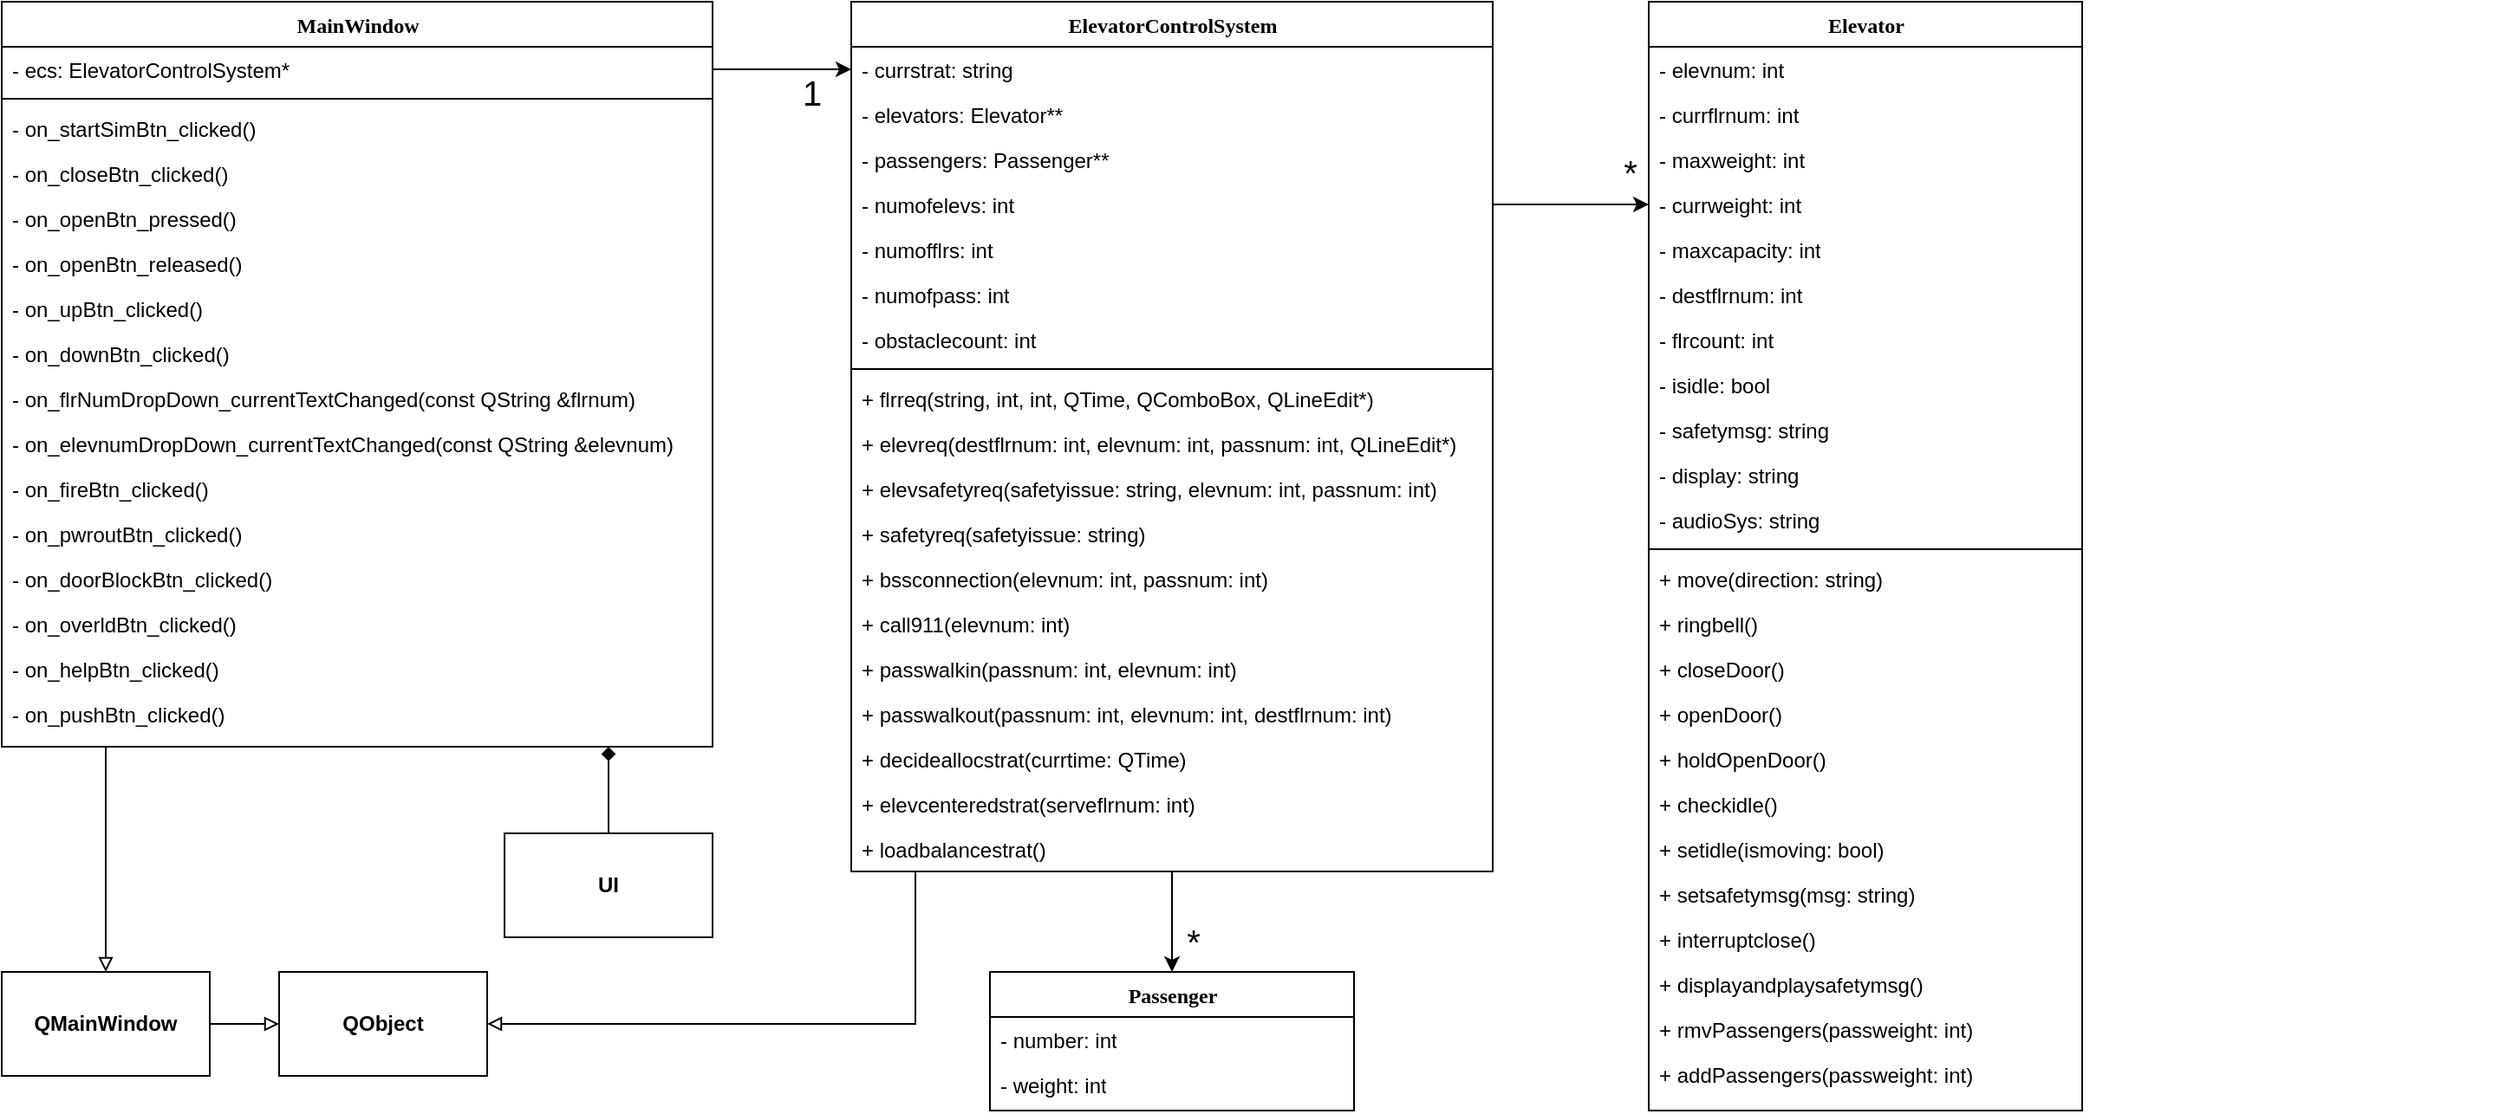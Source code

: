 <mxfile version="21.0.8" type="device"><diagram name="Page-1" id="6133507b-19e7-1e82-6fc7-422aa6c4b21f"><mxGraphModel dx="2534" dy="1614" grid="1" gridSize="10" guides="1" tooltips="1" connect="1" arrows="1" fold="1" page="1" pageScale="1" pageWidth="1100" pageHeight="850" background="none" math="0" shadow="0"><root><mxCell id="0"/><mxCell id="1" parent="0"/><mxCell id="78961159f06e98e8-17" value="Elevator" style="swimlane;html=1;fontStyle=1;align=center;verticalAlign=top;childLayout=stackLayout;horizontal=1;startSize=26;horizontalStack=0;resizeParent=1;resizeLast=0;collapsible=1;marginBottom=0;swimlaneFillColor=#ffffff;rounded=0;shadow=0;comic=0;labelBackgroundColor=none;strokeWidth=1;fillColor=none;fontFamily=Verdana;fontSize=12" parent="1" vertex="1"><mxGeometry x="-130" y="-380" width="250" height="640" as="geometry"/></mxCell><mxCell id="78961159f06e98e8-23" value="- elevnum: int" style="text;html=1;strokeColor=none;fillColor=none;align=left;verticalAlign=top;spacingLeft=4;spacingRight=4;whiteSpace=wrap;overflow=hidden;rotatable=0;points=[[0,0.5],[1,0.5]];portConstraint=eastwest;" parent="78961159f06e98e8-17" vertex="1"><mxGeometry y="26" width="250" height="26" as="geometry"/></mxCell><mxCell id="78961159f06e98e8-24" value="- currflrnum: int" style="text;html=1;strokeColor=none;fillColor=none;align=left;verticalAlign=top;spacingLeft=4;spacingRight=4;whiteSpace=wrap;overflow=hidden;rotatable=0;points=[[0,0.5],[1,0.5]];portConstraint=eastwest;" parent="78961159f06e98e8-17" vertex="1"><mxGeometry y="52" width="250" height="26" as="geometry"/></mxCell><mxCell id="xghA-JyZ0pDBrD_NkhFE-24" value="- maxweight: int" style="text;html=1;strokeColor=none;fillColor=none;align=left;verticalAlign=top;spacingLeft=4;spacingRight=4;whiteSpace=wrap;overflow=hidden;rotatable=0;points=[[0,0.5],[1,0.5]];portConstraint=eastwest;" parent="78961159f06e98e8-17" vertex="1"><mxGeometry y="78" width="250" height="26" as="geometry"/></mxCell><mxCell id="anxFYcFztENZERiEh--X-12" value="- currweight: int" style="text;html=1;strokeColor=none;fillColor=none;align=left;verticalAlign=top;spacingLeft=4;spacingRight=4;whiteSpace=wrap;overflow=hidden;rotatable=0;points=[[0,0.5],[1,0.5]];portConstraint=eastwest;" vertex="1" parent="78961159f06e98e8-17"><mxGeometry y="104" width="250" height="26" as="geometry"/></mxCell><mxCell id="xghA-JyZ0pDBrD_NkhFE-25" value="- maxcapacity: int" style="text;html=1;strokeColor=none;fillColor=none;align=left;verticalAlign=top;spacingLeft=4;spacingRight=4;whiteSpace=wrap;overflow=hidden;rotatable=0;points=[[0,0.5],[1,0.5]];portConstraint=eastwest;" parent="78961159f06e98e8-17" vertex="1"><mxGeometry y="130" width="250" height="26" as="geometry"/></mxCell><mxCell id="xghA-JyZ0pDBrD_NkhFE-26" value="- destflrnum: int" style="text;html=1;strokeColor=none;fillColor=none;align=left;verticalAlign=top;spacingLeft=4;spacingRight=4;whiteSpace=wrap;overflow=hidden;rotatable=0;points=[[0,0.5],[1,0.5]];portConstraint=eastwest;" parent="78961159f06e98e8-17" vertex="1"><mxGeometry y="156" width="250" height="26" as="geometry"/></mxCell><mxCell id="anxFYcFztENZERiEh--X-13" value="- flrcount: int" style="text;html=1;strokeColor=none;fillColor=none;align=left;verticalAlign=top;spacingLeft=4;spacingRight=4;whiteSpace=wrap;overflow=hidden;rotatable=0;points=[[0,0.5],[1,0.5]];portConstraint=eastwest;" vertex="1" parent="78961159f06e98e8-17"><mxGeometry y="182" width="250" height="26" as="geometry"/></mxCell><mxCell id="anxFYcFztENZERiEh--X-14" value="- isidle: bool" style="text;html=1;strokeColor=none;fillColor=none;align=left;verticalAlign=top;spacingLeft=4;spacingRight=4;whiteSpace=wrap;overflow=hidden;rotatable=0;points=[[0,0.5],[1,0.5]];portConstraint=eastwest;" vertex="1" parent="78961159f06e98e8-17"><mxGeometry y="208" width="250" height="26" as="geometry"/></mxCell><mxCell id="anxFYcFztENZERiEh--X-15" value="- safetymsg: string" style="text;html=1;strokeColor=none;fillColor=none;align=left;verticalAlign=top;spacingLeft=4;spacingRight=4;whiteSpace=wrap;overflow=hidden;rotatable=0;points=[[0,0.5],[1,0.5]];portConstraint=eastwest;" vertex="1" parent="78961159f06e98e8-17"><mxGeometry y="234" width="250" height="26" as="geometry"/></mxCell><mxCell id="anxFYcFztENZERiEh--X-16" value="- display: string" style="text;html=1;strokeColor=none;fillColor=none;align=left;verticalAlign=top;spacingLeft=4;spacingRight=4;whiteSpace=wrap;overflow=hidden;rotatable=0;points=[[0,0.5],[1,0.5]];portConstraint=eastwest;" vertex="1" parent="78961159f06e98e8-17"><mxGeometry y="260" width="250" height="26" as="geometry"/></mxCell><mxCell id="anxFYcFztENZERiEh--X-18" value="- audioSys: string" style="text;html=1;strokeColor=none;fillColor=none;align=left;verticalAlign=top;spacingLeft=4;spacingRight=4;whiteSpace=wrap;overflow=hidden;rotatable=0;points=[[0,0.5],[1,0.5]];portConstraint=eastwest;" vertex="1" parent="78961159f06e98e8-17"><mxGeometry y="286" width="250" height="26" as="geometry"/></mxCell><mxCell id="78961159f06e98e8-19" value="" style="line;html=1;strokeWidth=1;fillColor=none;align=left;verticalAlign=middle;spacingTop=-1;spacingLeft=3;spacingRight=3;rotatable=0;labelPosition=right;points=[];portConstraint=eastwest;" parent="78961159f06e98e8-17" vertex="1"><mxGeometry y="312" width="250" height="8" as="geometry"/></mxCell><mxCell id="anxFYcFztENZERiEh--X-27" value="+ move(direction: string)" style="text;html=1;strokeColor=none;fillColor=none;align=left;verticalAlign=top;spacingLeft=4;spacingRight=4;whiteSpace=wrap;overflow=hidden;rotatable=0;points=[[0,0.5],[1,0.5]];portConstraint=eastwest;" vertex="1" parent="78961159f06e98e8-17"><mxGeometry y="320" width="250" height="26" as="geometry"/></mxCell><mxCell id="anxFYcFztENZERiEh--X-25" value="+ ringbell()" style="text;html=1;strokeColor=none;fillColor=none;align=left;verticalAlign=top;spacingLeft=4;spacingRight=4;whiteSpace=wrap;overflow=hidden;rotatable=0;points=[[0,0.5],[1,0.5]];portConstraint=eastwest;" vertex="1" parent="78961159f06e98e8-17"><mxGeometry y="346" width="250" height="26" as="geometry"/></mxCell><mxCell id="anxFYcFztENZERiEh--X-26" value="+ closeDoor()" style="text;html=1;strokeColor=none;fillColor=none;align=left;verticalAlign=top;spacingLeft=4;spacingRight=4;whiteSpace=wrap;overflow=hidden;rotatable=0;points=[[0,0.5],[1,0.5]];portConstraint=eastwest;" vertex="1" parent="78961159f06e98e8-17"><mxGeometry y="372" width="250" height="26" as="geometry"/></mxCell><mxCell id="anxFYcFztENZERiEh--X-31" value="+ openDoor()" style="text;html=1;strokeColor=none;fillColor=none;align=left;verticalAlign=top;spacingLeft=4;spacingRight=4;whiteSpace=wrap;overflow=hidden;rotatable=0;points=[[0,0.5],[1,0.5]];portConstraint=eastwest;" vertex="1" parent="78961159f06e98e8-17"><mxGeometry y="398" width="250" height="26" as="geometry"/></mxCell><mxCell id="anxFYcFztENZERiEh--X-32" value="+ holdOpenDoor()" style="text;html=1;strokeColor=none;fillColor=none;align=left;verticalAlign=top;spacingLeft=4;spacingRight=4;whiteSpace=wrap;overflow=hidden;rotatable=0;points=[[0,0.5],[1,0.5]];portConstraint=eastwest;" vertex="1" parent="78961159f06e98e8-17"><mxGeometry y="424" width="250" height="26" as="geometry"/></mxCell><mxCell id="anxFYcFztENZERiEh--X-33" value="+ checkidle()" style="text;html=1;strokeColor=none;fillColor=none;align=left;verticalAlign=top;spacingLeft=4;spacingRight=4;whiteSpace=wrap;overflow=hidden;rotatable=0;points=[[0,0.5],[1,0.5]];portConstraint=eastwest;" vertex="1" parent="78961159f06e98e8-17"><mxGeometry y="450" width="250" height="26" as="geometry"/></mxCell><mxCell id="anxFYcFztENZERiEh--X-34" value="+ setidle(ismoving: bool)" style="text;html=1;strokeColor=none;fillColor=none;align=left;verticalAlign=top;spacingLeft=4;spacingRight=4;whiteSpace=wrap;overflow=hidden;rotatable=0;points=[[0,0.5],[1,0.5]];portConstraint=eastwest;" vertex="1" parent="78961159f06e98e8-17"><mxGeometry y="476" width="250" height="26" as="geometry"/></mxCell><mxCell id="anxFYcFztENZERiEh--X-35" value="+ setsafetymsg(msg: string)" style="text;html=1;strokeColor=none;fillColor=none;align=left;verticalAlign=top;spacingLeft=4;spacingRight=4;whiteSpace=wrap;overflow=hidden;rotatable=0;points=[[0,0.5],[1,0.5]];portConstraint=eastwest;" vertex="1" parent="78961159f06e98e8-17"><mxGeometry y="502" width="250" height="26" as="geometry"/></mxCell><mxCell id="anxFYcFztENZERiEh--X-28" value="+ interruptclose()" style="text;html=1;strokeColor=none;fillColor=none;align=left;verticalAlign=top;spacingLeft=4;spacingRight=4;whiteSpace=wrap;overflow=hidden;rotatable=0;points=[[0,0.5],[1,0.5]];portConstraint=eastwest;" vertex="1" parent="78961159f06e98e8-17"><mxGeometry y="528" width="250" height="26" as="geometry"/></mxCell><mxCell id="anxFYcFztENZERiEh--X-36" value="+ displayandplaysafetymsg()" style="text;html=1;strokeColor=none;fillColor=none;align=left;verticalAlign=top;spacingLeft=4;spacingRight=4;whiteSpace=wrap;overflow=hidden;rotatable=0;points=[[0,0.5],[1,0.5]];portConstraint=eastwest;" vertex="1" parent="78961159f06e98e8-17"><mxGeometry y="554" width="250" height="26" as="geometry"/></mxCell><mxCell id="anxFYcFztENZERiEh--X-30" value="+ rmvPassengers(passweight: int)" style="text;html=1;strokeColor=none;fillColor=none;align=left;verticalAlign=top;spacingLeft=4;spacingRight=4;whiteSpace=wrap;overflow=hidden;rotatable=0;points=[[0,0.5],[1,0.5]];portConstraint=eastwest;" vertex="1" parent="78961159f06e98e8-17"><mxGeometry y="580" width="250" height="26" as="geometry"/></mxCell><mxCell id="anxFYcFztENZERiEh--X-29" value="+ addPassengers(passweight: int)" style="text;html=1;strokeColor=none;fillColor=none;align=left;verticalAlign=top;spacingLeft=4;spacingRight=4;whiteSpace=wrap;overflow=hidden;rotatable=0;points=[[0,0.5],[1,0.5]];portConstraint=eastwest;" vertex="1" parent="78961159f06e98e8-17"><mxGeometry y="606" width="250" height="26" as="geometry"/></mxCell><mxCell id="78961159f06e98e8-69" value="ElevatorControlSystem" style="swimlane;html=1;fontStyle=1;align=center;verticalAlign=top;childLayout=stackLayout;horizontal=1;startSize=26;horizontalStack=0;resizeParent=1;resizeLast=0;collapsible=1;marginBottom=0;swimlaneFillColor=#ffffff;rounded=0;shadow=0;comic=0;labelBackgroundColor=none;strokeWidth=1;fillColor=none;fontFamily=Verdana;fontSize=12" parent="1" vertex="1"><mxGeometry x="-590" y="-380" width="370" height="502" as="geometry"/></mxCell><mxCell id="78961159f06e98e8-70" value="- currstrat: string" style="text;html=1;strokeColor=none;fillColor=none;align=left;verticalAlign=top;spacingLeft=4;spacingRight=4;whiteSpace=wrap;overflow=hidden;rotatable=0;points=[[0,0.5],[1,0.5]];portConstraint=eastwest;" parent="78961159f06e98e8-69" vertex="1"><mxGeometry y="26" width="370" height="26" as="geometry"/></mxCell><mxCell id="xghA-JyZ0pDBrD_NkhFE-53" value="- elevators: Elevator**" style="text;html=1;strokeColor=none;fillColor=none;align=left;verticalAlign=top;spacingLeft=4;spacingRight=4;whiteSpace=wrap;overflow=hidden;rotatable=0;points=[[0,0.5],[1,0.5]];portConstraint=eastwest;" parent="78961159f06e98e8-69" vertex="1"><mxGeometry y="52" width="370" height="26" as="geometry"/></mxCell><mxCell id="xghA-JyZ0pDBrD_NkhFE-76" value="- passengers: Passenger**" style="text;html=1;strokeColor=none;fillColor=none;align=left;verticalAlign=top;spacingLeft=4;spacingRight=4;whiteSpace=wrap;overflow=hidden;rotatable=0;points=[[0,0.5],[1,0.5]];portConstraint=eastwest;" parent="78961159f06e98e8-69" vertex="1"><mxGeometry y="78" width="370" height="26" as="geometry"/></mxCell><mxCell id="anxFYcFztENZERiEh--X-37" value="- numofelevs: int" style="text;html=1;strokeColor=none;fillColor=none;align=left;verticalAlign=top;spacingLeft=4;spacingRight=4;whiteSpace=wrap;overflow=hidden;rotatable=0;points=[[0,0.5],[1,0.5]];portConstraint=eastwest;" vertex="1" parent="78961159f06e98e8-69"><mxGeometry y="104" width="370" height="26" as="geometry"/></mxCell><mxCell id="anxFYcFztENZERiEh--X-40" value="- numofflrs: int" style="text;html=1;strokeColor=none;fillColor=none;align=left;verticalAlign=top;spacingLeft=4;spacingRight=4;whiteSpace=wrap;overflow=hidden;rotatable=0;points=[[0,0.5],[1,0.5]];portConstraint=eastwest;" vertex="1" parent="78961159f06e98e8-69"><mxGeometry y="130" width="370" height="26" as="geometry"/></mxCell><mxCell id="anxFYcFztENZERiEh--X-39" value="- numofpass: int" style="text;html=1;strokeColor=none;fillColor=none;align=left;verticalAlign=top;spacingLeft=4;spacingRight=4;whiteSpace=wrap;overflow=hidden;rotatable=0;points=[[0,0.5],[1,0.5]];portConstraint=eastwest;" vertex="1" parent="78961159f06e98e8-69"><mxGeometry y="156" width="370" height="26" as="geometry"/></mxCell><mxCell id="anxFYcFztENZERiEh--X-38" value="- obstaclecount: int" style="text;html=1;strokeColor=none;fillColor=none;align=left;verticalAlign=top;spacingLeft=4;spacingRight=4;whiteSpace=wrap;overflow=hidden;rotatable=0;points=[[0,0.5],[1,0.5]];portConstraint=eastwest;" vertex="1" parent="78961159f06e98e8-69"><mxGeometry y="182" width="370" height="26" as="geometry"/></mxCell><mxCell id="78961159f06e98e8-77" value="" style="line;html=1;strokeWidth=1;fillColor=none;align=left;verticalAlign=middle;spacingTop=-1;spacingLeft=3;spacingRight=3;rotatable=0;labelPosition=right;points=[];portConstraint=eastwest;" parent="78961159f06e98e8-69" vertex="1"><mxGeometry y="208" width="370" height="8" as="geometry"/></mxCell><mxCell id="xghA-JyZ0pDBrD_NkhFE-52" value="+ flrreq(string, int, int, QTime, QComboBox, QLineEdit*)" style="text;html=1;strokeColor=none;fillColor=none;align=left;verticalAlign=top;spacingLeft=4;spacingRight=4;whiteSpace=wrap;overflow=hidden;rotatable=0;points=[[0,0.5],[1,0.5]];portConstraint=eastwest;" parent="78961159f06e98e8-69" vertex="1"><mxGeometry y="216" width="370" height="26" as="geometry"/></mxCell><mxCell id="xghA-JyZ0pDBrD_NkhFE-56" value="+ elevreq(destflrnum: int, elevnum: int, passnum: int, QLineEdit*)" style="text;html=1;strokeColor=none;fillColor=none;align=left;verticalAlign=top;spacingLeft=4;spacingRight=4;whiteSpace=wrap;overflow=hidden;rotatable=0;points=[[0,0.5],[1,0.5]];portConstraint=eastwest;" parent="78961159f06e98e8-69" vertex="1"><mxGeometry y="242" width="370" height="26" as="geometry"/></mxCell><mxCell id="xghA-JyZ0pDBrD_NkhFE-55" value="+ elevsafetyreq(safetyissue: string, elevnum: int, passnum: int)" style="text;html=1;strokeColor=none;fillColor=none;align=left;verticalAlign=top;spacingLeft=4;spacingRight=4;whiteSpace=wrap;overflow=hidden;rotatable=0;points=[[0,0.5],[1,0.5]];portConstraint=eastwest;" parent="78961159f06e98e8-69" vertex="1"><mxGeometry y="268" width="370" height="26" as="geometry"/></mxCell><mxCell id="xghA-JyZ0pDBrD_NkhFE-54" value="+ safetyreq(safetyissue: string)" style="text;html=1;strokeColor=none;fillColor=none;align=left;verticalAlign=top;spacingLeft=4;spacingRight=4;whiteSpace=wrap;overflow=hidden;rotatable=0;points=[[0,0.5],[1,0.5]];portConstraint=eastwest;" parent="78961159f06e98e8-69" vertex="1"><mxGeometry y="294" width="370" height="26" as="geometry"/></mxCell><mxCell id="xghA-JyZ0pDBrD_NkhFE-81" value="+ bssconnection(elevnum: int, passnum: int)" style="text;html=1;strokeColor=none;fillColor=none;align=left;verticalAlign=top;spacingLeft=4;spacingRight=4;whiteSpace=wrap;overflow=hidden;rotatable=0;points=[[0,0.5],[1,0.5]];portConstraint=eastwest;" parent="78961159f06e98e8-69" vertex="1"><mxGeometry y="320" width="370" height="26" as="geometry"/></mxCell><mxCell id="anxFYcFztENZERiEh--X-42" value="+ call911(elevnum: int)" style="text;html=1;strokeColor=none;fillColor=none;align=left;verticalAlign=top;spacingLeft=4;spacingRight=4;whiteSpace=wrap;overflow=hidden;rotatable=0;points=[[0,0.5],[1,0.5]];portConstraint=eastwest;" vertex="1" parent="78961159f06e98e8-69"><mxGeometry y="346" width="370" height="26" as="geometry"/></mxCell><mxCell id="anxFYcFztENZERiEh--X-43" value="+ passwalkin(passnum: int, elevnum: int)" style="text;html=1;strokeColor=none;fillColor=none;align=left;verticalAlign=top;spacingLeft=4;spacingRight=4;whiteSpace=wrap;overflow=hidden;rotatable=0;points=[[0,0.5],[1,0.5]];portConstraint=eastwest;" vertex="1" parent="78961159f06e98e8-69"><mxGeometry y="372" width="370" height="26" as="geometry"/></mxCell><mxCell id="anxFYcFztENZERiEh--X-44" value="+ passwalkout(passnum: int, elevnum: int, destflrnum: int)" style="text;html=1;strokeColor=none;fillColor=none;align=left;verticalAlign=top;spacingLeft=4;spacingRight=4;whiteSpace=wrap;overflow=hidden;rotatable=0;points=[[0,0.5],[1,0.5]];portConstraint=eastwest;" vertex="1" parent="78961159f06e98e8-69"><mxGeometry y="398" width="370" height="26" as="geometry"/></mxCell><mxCell id="anxFYcFztENZERiEh--X-45" value="+ decideallocstrat(currtime: QTime)" style="text;html=1;strokeColor=none;fillColor=none;align=left;verticalAlign=top;spacingLeft=4;spacingRight=4;whiteSpace=wrap;overflow=hidden;rotatable=0;points=[[0,0.5],[1,0.5]];portConstraint=eastwest;" vertex="1" parent="78961159f06e98e8-69"><mxGeometry y="424" width="370" height="26" as="geometry"/></mxCell><mxCell id="anxFYcFztENZERiEh--X-46" value="+ elevcenteredstrat(serveflrnum: int)" style="text;html=1;strokeColor=none;fillColor=none;align=left;verticalAlign=top;spacingLeft=4;spacingRight=4;whiteSpace=wrap;overflow=hidden;rotatable=0;points=[[0,0.5],[1,0.5]];portConstraint=eastwest;" vertex="1" parent="78961159f06e98e8-69"><mxGeometry y="450" width="370" height="26" as="geometry"/></mxCell><mxCell id="xghA-JyZ0pDBrD_NkhFE-10" value="Passenger" style="swimlane;html=1;fontStyle=1;align=center;verticalAlign=top;childLayout=stackLayout;horizontal=1;startSize=26;horizontalStack=0;resizeParent=1;resizeLast=0;collapsible=1;marginBottom=0;swimlaneFillColor=#ffffff;rounded=0;shadow=0;comic=0;labelBackgroundColor=none;strokeWidth=1;fillColor=none;fontFamily=Verdana;fontSize=12" parent="1" vertex="1"><mxGeometry x="-510" y="180" width="210" height="80" as="geometry"/></mxCell><mxCell id="xghA-JyZ0pDBrD_NkhFE-11" value="- number: int" style="text;html=1;strokeColor=none;fillColor=none;align=left;verticalAlign=top;spacingLeft=4;spacingRight=4;whiteSpace=wrap;overflow=hidden;rotatable=0;points=[[0,0.5],[1,0.5]];portConstraint=eastwest;" parent="xghA-JyZ0pDBrD_NkhFE-10" vertex="1"><mxGeometry y="26" width="210" height="26" as="geometry"/></mxCell><mxCell id="xghA-JyZ0pDBrD_NkhFE-12" value="- weight: int" style="text;html=1;strokeColor=none;fillColor=none;align=left;verticalAlign=top;spacingLeft=4;spacingRight=4;whiteSpace=wrap;overflow=hidden;rotatable=0;points=[[0,0.5],[1,0.5]];portConstraint=eastwest;" parent="xghA-JyZ0pDBrD_NkhFE-10" vertex="1"><mxGeometry y="52" width="210" height="26" as="geometry"/></mxCell><mxCell id="anxFYcFztENZERiEh--X-121" style="edgeStyle=orthogonalEdgeStyle;rounded=0;orthogonalLoop=1;jettySize=auto;html=1;endArrow=block;endFill=0;" edge="1" parent="1" target="anxFYcFztENZERiEh--X-119"><mxGeometry relative="1" as="geometry"><mxPoint x="-1020" y="50" as="sourcePoint"/><Array as="points"><mxPoint x="-1020" y="50"/></Array></mxGeometry></mxCell><mxCell id="anxFYcFztENZERiEh--X-48" value="MainWindow" style="swimlane;html=1;fontStyle=1;align=center;verticalAlign=top;childLayout=stackLayout;horizontal=1;startSize=26;horizontalStack=0;resizeParent=1;resizeLast=0;collapsible=1;marginBottom=0;swimlaneFillColor=#ffffff;rounded=0;shadow=0;comic=0;labelBackgroundColor=none;strokeWidth=1;fillColor=none;fontFamily=Verdana;fontSize=12" vertex="1" parent="1"><mxGeometry x="-1080" y="-380" width="410" height="430" as="geometry"/></mxCell><mxCell id="anxFYcFztENZERiEh--X-49" value="- ecs: ElevatorControlSystem*" style="text;html=1;strokeColor=none;fillColor=none;align=left;verticalAlign=top;spacingLeft=4;spacingRight=4;whiteSpace=wrap;overflow=hidden;rotatable=0;points=[[0,0.5],[1,0.5]];portConstraint=eastwest;" vertex="1" parent="anxFYcFztENZERiEh--X-48"><mxGeometry y="26" width="410" height="26" as="geometry"/></mxCell><mxCell id="anxFYcFztENZERiEh--X-60" value="" style="line;html=1;strokeWidth=1;fillColor=none;align=left;verticalAlign=middle;spacingTop=-1;spacingLeft=3;spacingRight=3;rotatable=0;labelPosition=right;points=[];portConstraint=eastwest;" vertex="1" parent="anxFYcFztENZERiEh--X-48"><mxGeometry y="52" width="410" height="8" as="geometry"/></mxCell><mxCell id="anxFYcFztENZERiEh--X-61" value="- on_startSimBtn_clicked()" style="text;html=1;strokeColor=none;fillColor=none;align=left;verticalAlign=top;spacingLeft=4;spacingRight=4;whiteSpace=wrap;overflow=hidden;rotatable=0;points=[[0,0.5],[1,0.5]];portConstraint=eastwest;" vertex="1" parent="anxFYcFztENZERiEh--X-48"><mxGeometry y="60" width="410" height="26" as="geometry"/></mxCell><mxCell id="anxFYcFztENZERiEh--X-92" value="- on_closeBtn_clicked()" style="text;html=1;strokeColor=none;fillColor=none;align=left;verticalAlign=top;spacingLeft=4;spacingRight=4;whiteSpace=wrap;overflow=hidden;rotatable=0;points=[[0,0.5],[1,0.5]];portConstraint=eastwest;" vertex="1" parent="anxFYcFztENZERiEh--X-48"><mxGeometry y="86" width="410" height="26" as="geometry"/></mxCell><mxCell id="anxFYcFztENZERiEh--X-93" value="- on_openBtn_pressed()" style="text;html=1;strokeColor=none;fillColor=none;align=left;verticalAlign=top;spacingLeft=4;spacingRight=4;whiteSpace=wrap;overflow=hidden;rotatable=0;points=[[0,0.5],[1,0.5]];portConstraint=eastwest;" vertex="1" parent="anxFYcFztENZERiEh--X-48"><mxGeometry y="112" width="410" height="26" as="geometry"/></mxCell><mxCell id="anxFYcFztENZERiEh--X-94" value="- on_openBtn_released()" style="text;html=1;strokeColor=none;fillColor=none;align=left;verticalAlign=top;spacingLeft=4;spacingRight=4;whiteSpace=wrap;overflow=hidden;rotatable=0;points=[[0,0.5],[1,0.5]];portConstraint=eastwest;" vertex="1" parent="anxFYcFztENZERiEh--X-48"><mxGeometry y="138" width="410" height="26" as="geometry"/></mxCell><mxCell id="anxFYcFztENZERiEh--X-95" value="- on_upBtn_clicked()" style="text;html=1;strokeColor=none;fillColor=none;align=left;verticalAlign=top;spacingLeft=4;spacingRight=4;whiteSpace=wrap;overflow=hidden;rotatable=0;points=[[0,0.5],[1,0.5]];portConstraint=eastwest;" vertex="1" parent="anxFYcFztENZERiEh--X-48"><mxGeometry y="164" width="410" height="26" as="geometry"/></mxCell><mxCell id="anxFYcFztENZERiEh--X-99" value="- on_downBtn_clicked()" style="text;html=1;strokeColor=none;fillColor=none;align=left;verticalAlign=top;spacingLeft=4;spacingRight=4;whiteSpace=wrap;overflow=hidden;rotatable=0;points=[[0,0.5],[1,0.5]];portConstraint=eastwest;" vertex="1" parent="anxFYcFztENZERiEh--X-48"><mxGeometry y="190" width="410" height="26" as="geometry"/></mxCell><mxCell id="anxFYcFztENZERiEh--X-100" value="- on_flrNumDropDown_currentTextChanged(const QString &amp;amp;flrnum)" style="text;html=1;strokeColor=none;fillColor=none;align=left;verticalAlign=top;spacingLeft=4;spacingRight=4;whiteSpace=wrap;overflow=hidden;rotatable=0;points=[[0,0.5],[1,0.5]];portConstraint=eastwest;" vertex="1" parent="anxFYcFztENZERiEh--X-48"><mxGeometry y="216" width="410" height="26" as="geometry"/></mxCell><mxCell id="anxFYcFztENZERiEh--X-101" value="- on_elevnumDropDown_currentTextChanged(const QString &amp;amp;elevnum)" style="text;html=1;strokeColor=none;fillColor=none;align=left;verticalAlign=top;spacingLeft=4;spacingRight=4;whiteSpace=wrap;overflow=hidden;rotatable=0;points=[[0,0.5],[1,0.5]];portConstraint=eastwest;" vertex="1" parent="anxFYcFztENZERiEh--X-48"><mxGeometry y="242" width="410" height="26" as="geometry"/></mxCell><mxCell id="anxFYcFztENZERiEh--X-102" value="- on_fireBtn_clicked()" style="text;html=1;strokeColor=none;fillColor=none;align=left;verticalAlign=top;spacingLeft=4;spacingRight=4;whiteSpace=wrap;overflow=hidden;rotatable=0;points=[[0,0.5],[1,0.5]];portConstraint=eastwest;" vertex="1" parent="anxFYcFztENZERiEh--X-48"><mxGeometry y="268" width="410" height="26" as="geometry"/></mxCell><mxCell id="anxFYcFztENZERiEh--X-103" value="- on_pwroutBtn_clicked()" style="text;html=1;strokeColor=none;fillColor=none;align=left;verticalAlign=top;spacingLeft=4;spacingRight=4;whiteSpace=wrap;overflow=hidden;rotatable=0;points=[[0,0.5],[1,0.5]];portConstraint=eastwest;" vertex="1" parent="anxFYcFztENZERiEh--X-48"><mxGeometry y="294" width="410" height="26" as="geometry"/></mxCell><mxCell id="anxFYcFztENZERiEh--X-104" value="- on_doorBlockBtn_clicked()" style="text;html=1;strokeColor=none;fillColor=none;align=left;verticalAlign=top;spacingLeft=4;spacingRight=4;whiteSpace=wrap;overflow=hidden;rotatable=0;points=[[0,0.5],[1,0.5]];portConstraint=eastwest;" vertex="1" parent="anxFYcFztENZERiEh--X-48"><mxGeometry y="320" width="410" height="26" as="geometry"/></mxCell><mxCell id="anxFYcFztENZERiEh--X-105" value="- on_overldBtn_clicked()" style="text;html=1;strokeColor=none;fillColor=none;align=left;verticalAlign=top;spacingLeft=4;spacingRight=4;whiteSpace=wrap;overflow=hidden;rotatable=0;points=[[0,0.5],[1,0.5]];portConstraint=eastwest;" vertex="1" parent="anxFYcFztENZERiEh--X-48"><mxGeometry y="346" width="410" height="26" as="geometry"/></mxCell><mxCell id="anxFYcFztENZERiEh--X-106" value="- on_helpBtn_clicked()" style="text;html=1;strokeColor=none;fillColor=none;align=left;verticalAlign=top;spacingLeft=4;spacingRight=4;whiteSpace=wrap;overflow=hidden;rotatable=0;points=[[0,0.5],[1,0.5]];portConstraint=eastwest;" vertex="1" parent="anxFYcFztENZERiEh--X-48"><mxGeometry y="372" width="410" height="26" as="geometry"/></mxCell><mxCell id="anxFYcFztENZERiEh--X-107" value="- on_pushBtn_clicked()" style="text;html=1;strokeColor=none;fillColor=none;align=left;verticalAlign=top;spacingLeft=4;spacingRight=4;whiteSpace=wrap;overflow=hidden;rotatable=0;points=[[0,0.5],[1,0.5]];portConstraint=eastwest;" vertex="1" parent="anxFYcFztENZERiEh--X-48"><mxGeometry y="398" width="410" height="26" as="geometry"/></mxCell><mxCell id="anxFYcFztENZERiEh--X-108" style="edgeStyle=orthogonalEdgeStyle;rounded=0;orthogonalLoop=1;jettySize=auto;html=1;exitX=1;exitY=0.5;exitDx=0;exitDy=0;entryX=0;entryY=0.5;entryDx=0;entryDy=0;" edge="1" parent="1" source="anxFYcFztENZERiEh--X-37" target="anxFYcFztENZERiEh--X-12"><mxGeometry relative="1" as="geometry"/></mxCell><mxCell id="anxFYcFztENZERiEh--X-110" value="*" style="edgeLabel;html=1;align=center;verticalAlign=middle;resizable=0;points=[];fontSize=20;" vertex="1" connectable="0" parent="1"><mxGeometry x="359.996" y="130.0" as="geometry"><mxPoint x="-501" y="-412" as="offset"/></mxGeometry></mxCell><mxCell id="anxFYcFztENZERiEh--X-111" style="edgeStyle=orthogonalEdgeStyle;rounded=0;orthogonalLoop=1;jettySize=auto;html=1;exitX=1;exitY=0.5;exitDx=0;exitDy=0;entryX=0;entryY=0.5;entryDx=0;entryDy=0;" edge="1" parent="1" source="anxFYcFztENZERiEh--X-49" target="78961159f06e98e8-70"><mxGeometry relative="1" as="geometry"/></mxCell><mxCell id="anxFYcFztENZERiEh--X-112" value="1" style="edgeLabel;html=1;align=center;verticalAlign=middle;resizable=0;points=[];fontSize=20;" vertex="1" connectable="0" parent="1"><mxGeometry x="-620.004" y="-360.0" as="geometry"><mxPoint x="7" y="32" as="offset"/></mxGeometry></mxCell><mxCell id="anxFYcFztENZERiEh--X-113" style="edgeStyle=orthogonalEdgeStyle;rounded=0;orthogonalLoop=1;jettySize=auto;html=1;exitX=0.5;exitY=1.001;exitDx=0;exitDy=0;entryX=0.5;entryY=0;entryDx=0;entryDy=0;exitPerimeter=0;" edge="1" parent="1" source="anxFYcFztENZERiEh--X-47" target="xghA-JyZ0pDBrD_NkhFE-10"><mxGeometry relative="1" as="geometry"><Array as="points"/></mxGeometry></mxCell><mxCell id="anxFYcFztENZERiEh--X-123" style="edgeStyle=orthogonalEdgeStyle;rounded=0;orthogonalLoop=1;jettySize=auto;html=1;exitX=0.1;exitY=1.012;exitDx=0;exitDy=0;entryX=1;entryY=0.5;entryDx=0;entryDy=0;exitPerimeter=0;endArrow=block;endFill=0;" edge="1" parent="1" source="anxFYcFztENZERiEh--X-47" target="anxFYcFztENZERiEh--X-120"><mxGeometry relative="1" as="geometry"/></mxCell><mxCell id="anxFYcFztENZERiEh--X-47" value="+ loadbalancestrat()" style="text;html=1;strokeColor=none;fillColor=none;align=left;verticalAlign=top;spacingLeft=4;spacingRight=4;whiteSpace=wrap;overflow=hidden;rotatable=0;points=[[0,0.5],[1,0.5]];portConstraint=eastwest;" vertex="1" parent="1"><mxGeometry x="-590" y="96" width="370" height="26" as="geometry"/></mxCell><mxCell id="anxFYcFztENZERiEh--X-115" value="*" style="edgeLabel;html=1;align=center;verticalAlign=middle;resizable=0;points=[];fontSize=20;" vertex="1" connectable="0" parent="1"><mxGeometry x="-450.004" y="160.0" as="geometry"><mxPoint x="57" y="2" as="offset"/></mxGeometry></mxCell><mxCell id="anxFYcFztENZERiEh--X-117" style="edgeStyle=orthogonalEdgeStyle;rounded=0;orthogonalLoop=1;jettySize=auto;html=1;exitX=0.5;exitY=0;exitDx=0;exitDy=0;endArrow=diamond;endFill=1;" edge="1" parent="1" source="anxFYcFztENZERiEh--X-116"><mxGeometry relative="1" as="geometry"><mxPoint x="-730" y="50" as="targetPoint"/><Array as="points"><mxPoint x="-730" y="140"/><mxPoint x="-730" y="140"/></Array></mxGeometry></mxCell><mxCell id="anxFYcFztENZERiEh--X-116" value="&lt;b&gt;UI&lt;/b&gt;" style="rounded=0;whiteSpace=wrap;html=1;" vertex="1" parent="1"><mxGeometry x="-790" y="100" width="120" height="60" as="geometry"/></mxCell><mxCell id="anxFYcFztENZERiEh--X-122" style="edgeStyle=orthogonalEdgeStyle;rounded=0;orthogonalLoop=1;jettySize=auto;html=1;entryX=0;entryY=0.5;entryDx=0;entryDy=0;endArrow=block;endFill=0;" edge="1" parent="1" source="anxFYcFztENZERiEh--X-119" target="anxFYcFztENZERiEh--X-120"><mxGeometry relative="1" as="geometry"/></mxCell><mxCell id="anxFYcFztENZERiEh--X-119" value="&lt;b&gt;QMainWindow&lt;/b&gt;" style="rounded=0;whiteSpace=wrap;html=1;" vertex="1" parent="1"><mxGeometry x="-1080" y="180" width="120" height="60" as="geometry"/></mxCell><mxCell id="anxFYcFztENZERiEh--X-120" value="&lt;b&gt;QObject&lt;/b&gt;" style="rounded=0;whiteSpace=wrap;html=1;" vertex="1" parent="1"><mxGeometry x="-920" y="180" width="120" height="60" as="geometry"/></mxCell></root></mxGraphModel></diagram></mxfile>